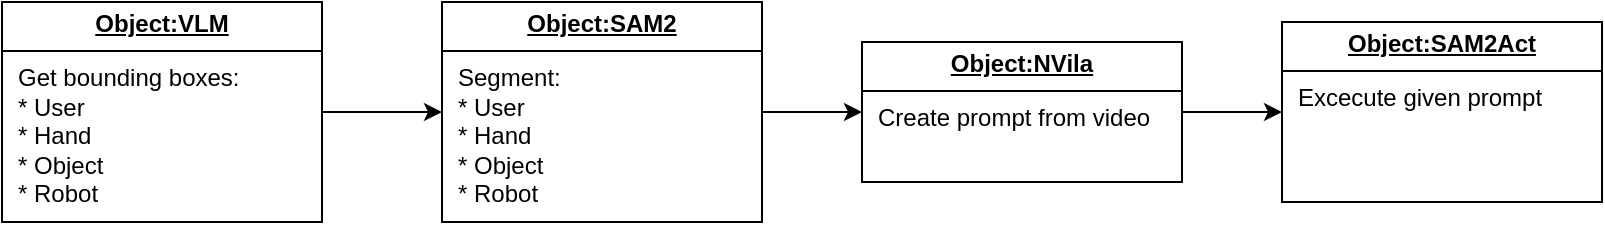 <mxfile version="26.1.0">
  <diagram name="Page-1" id="LB18JWQhaqUvgiIa7Hph">
    <mxGraphModel dx="1434" dy="772" grid="1" gridSize="10" guides="1" tooltips="1" connect="1" arrows="1" fold="1" page="1" pageScale="1" pageWidth="827" pageHeight="1169" math="0" shadow="0">
      <root>
        <mxCell id="0" />
        <mxCell id="1" parent="0" />
        <mxCell id="rp8YPWn2PLwtabxcjHet-11" value="" style="edgeStyle=orthogonalEdgeStyle;rounded=0;orthogonalLoop=1;jettySize=auto;html=1;" edge="1" parent="1" source="rp8YPWn2PLwtabxcjHet-9" target="rp8YPWn2PLwtabxcjHet-10">
          <mxGeometry relative="1" as="geometry" />
        </mxCell>
        <mxCell id="rp8YPWn2PLwtabxcjHet-9" value="&lt;p style=&quot;margin:0px;margin-top:4px;text-align:center;text-decoration:underline;&quot;&gt;&lt;b&gt;Object:SAM2&lt;/b&gt;&lt;/p&gt;&lt;hr size=&quot;1&quot; style=&quot;border-style:solid;&quot;&gt;&lt;p style=&quot;margin:0px;margin-left:8px;&quot;&gt;Segment:&lt;/p&gt;&lt;p style=&quot;margin:0px;margin-left:8px;&quot;&gt;* User&lt;/p&gt;&lt;p style=&quot;margin:0px;margin-left:8px;&quot;&gt;* Hand&lt;/p&gt;&lt;p style=&quot;margin:0px;margin-left:8px;&quot;&gt;* Object&lt;/p&gt;&lt;p style=&quot;margin:0px;margin-left:8px;&quot;&gt;* Robot&lt;/p&gt;" style="verticalAlign=top;align=left;overflow=fill;html=1;whiteSpace=wrap;" vertex="1" parent="1">
          <mxGeometry x="234" y="280" width="160" height="110" as="geometry" />
        </mxCell>
        <mxCell id="rp8YPWn2PLwtabxcjHet-13" value="" style="edgeStyle=orthogonalEdgeStyle;rounded=0;orthogonalLoop=1;jettySize=auto;html=1;" edge="1" parent="1" source="rp8YPWn2PLwtabxcjHet-10" target="rp8YPWn2PLwtabxcjHet-12">
          <mxGeometry relative="1" as="geometry" />
        </mxCell>
        <mxCell id="rp8YPWn2PLwtabxcjHet-10" value="&lt;p style=&quot;margin:0px;margin-top:4px;text-align:center;text-decoration:underline;&quot;&gt;&lt;b&gt;Object:NVila&lt;/b&gt;&lt;/p&gt;&lt;hr size=&quot;1&quot; style=&quot;border-style:solid;&quot;&gt;&lt;p style=&quot;margin:0px;margin-left:8px;&quot;&gt;&lt;span style=&quot;background-color: transparent; color: light-dark(rgb(0, 0, 0), rgb(255, 255, 255));&quot;&gt;Create prompt from video&lt;/span&gt;&lt;/p&gt;" style="verticalAlign=top;align=left;overflow=fill;html=1;whiteSpace=wrap;" vertex="1" parent="1">
          <mxGeometry x="444" y="300" width="160" height="70" as="geometry" />
        </mxCell>
        <mxCell id="rp8YPWn2PLwtabxcjHet-12" value="&lt;p style=&quot;margin:0px;margin-top:4px;text-align:center;text-decoration:underline;&quot;&gt;&lt;b&gt;Object:SAM2Act&lt;/b&gt;&lt;/p&gt;&lt;hr size=&quot;1&quot; style=&quot;border-style:solid;&quot;&gt;&lt;p style=&quot;margin:0px;margin-left:8px;&quot;&gt;&lt;span style=&quot;background-color: transparent; color: light-dark(rgb(0, 0, 0), rgb(255, 255, 255));&quot;&gt;Excecute given prompt&lt;/span&gt;&lt;/p&gt;" style="verticalAlign=top;align=left;overflow=fill;html=1;whiteSpace=wrap;" vertex="1" parent="1">
          <mxGeometry x="654" y="290" width="160" height="90" as="geometry" />
        </mxCell>
        <mxCell id="rp8YPWn2PLwtabxcjHet-16" value="" style="edgeStyle=orthogonalEdgeStyle;rounded=0;orthogonalLoop=1;jettySize=auto;html=1;" edge="1" parent="1" source="rp8YPWn2PLwtabxcjHet-14" target="rp8YPWn2PLwtabxcjHet-9">
          <mxGeometry relative="1" as="geometry" />
        </mxCell>
        <mxCell id="rp8YPWn2PLwtabxcjHet-14" value="&lt;p style=&quot;margin:0px;margin-top:4px;text-align:center;text-decoration:underline;&quot;&gt;&lt;b&gt;Object:VLM&lt;/b&gt;&lt;/p&gt;&lt;hr size=&quot;1&quot; style=&quot;border-style:solid;&quot;&gt;&lt;p style=&quot;margin:0px;margin-left:8px;&quot;&gt;Get bounding boxes:&lt;/p&gt;&lt;p style=&quot;margin:0px;margin-left:8px;&quot;&gt;* User&lt;/p&gt;&lt;p style=&quot;margin:0px;margin-left:8px;&quot;&gt;* Hand&lt;/p&gt;&lt;p style=&quot;margin:0px;margin-left:8px;&quot;&gt;* Object&lt;/p&gt;&lt;p style=&quot;margin:0px;margin-left:8px;&quot;&gt;* Robot&lt;/p&gt;" style="verticalAlign=top;align=left;overflow=fill;html=1;whiteSpace=wrap;" vertex="1" parent="1">
          <mxGeometry x="14" y="280" width="160" height="110" as="geometry" />
        </mxCell>
      </root>
    </mxGraphModel>
  </diagram>
</mxfile>
